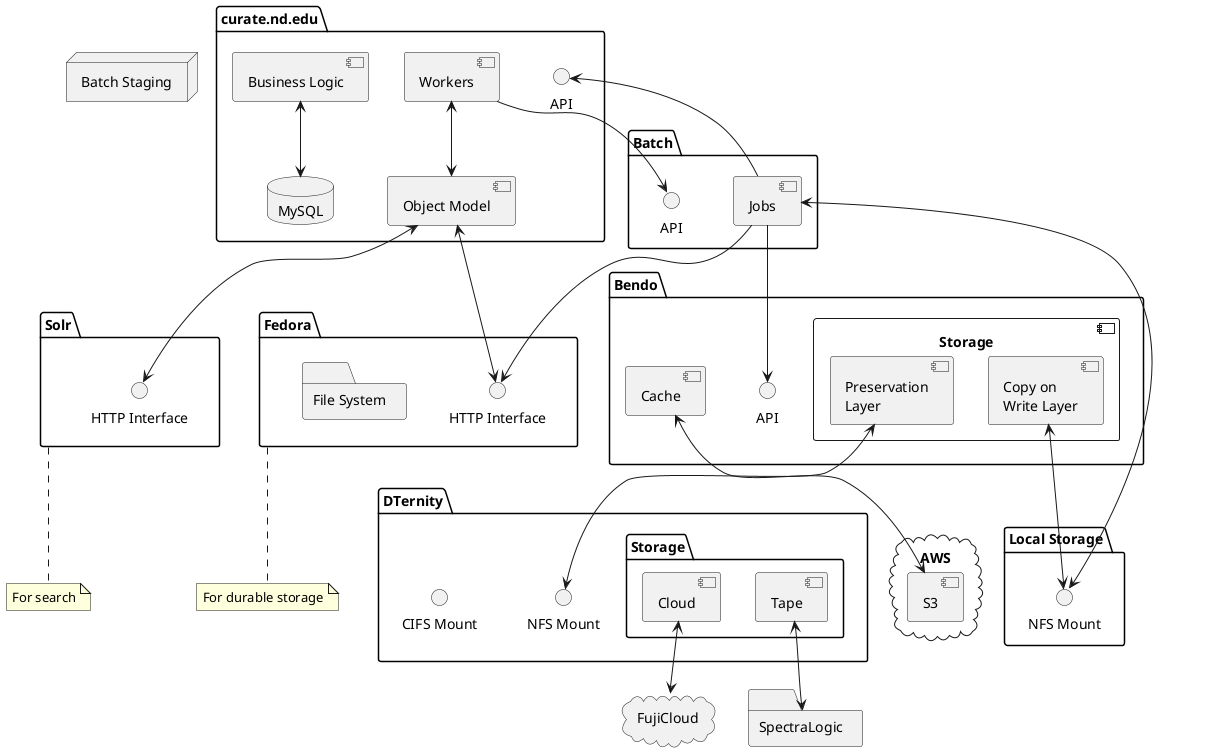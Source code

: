 # Render via PlantUML
# Generated via plantuml-preview (https://github.com/peele/plantuml-preview) in Atom
# package
# node
# folder
# frame
# cloud
# database
# interface
@startuml

package "curate.nd.edu" {
  component "Object Model" as CurateOM
  component "Workers" as CurateW
  component "Business Logic" as CurateBL
  database MySQL
  interface "API" as CurateAPI
  CurateW <--> CurateOM
  CurateBL <--> MySQL
}

package "Fedora" {
  interface "HTTP Interface" as FedoraHTTP
  folder "File System" as FedoraFS
}
note bottom of Fedora
  For durable storage
end note

package "Solr" {
  interface "HTTP Interface" as SolrHTTP
}
note bottom of Solr
  For search
end note

package "Batch" {
  interface API as BatchAPI
  component Jobs as BatchJobs
}

node "Batch Staging" {
  
}

package "Bendo" {
  interface API as BendoAPI
  component Cache as BendoC
  component Storage {
    component "Copy on\nWrite Layer" as BendoCOW
    component "Preservation\nLayer" as BendoPL
  }
}

package "DTernity" {
  interface "NFS Mount" as DTernityNFSM
  interface "CIFS Mount" as DTernityCIFSM
  package "Storage" as DTernityStorage {
    component "Cloud" as DternityCS
    component "Tape" as DternityTS
  }
}

folder "Local Storage" {
  interface "NFS Mount" as LocalNFSMount
}

folder "SpectraLogic"

cloud "FujiCloud"

cloud AWS {
  component S3
}
BendoPL <--> DTernityNFSM
CurateOM <--> FedoraHTTP
CurateOM <--> SolrHTTP
BatchJobs --> CurateAPI
BendoCOW <--> LocalNFSMount
DternityTS <--> SpectraLogic
DternityCS <--> FujiCloud
BendoC <--> S3
CurateW --> BatchAPI
BatchJobs --> BendoAPI
BatchJobs --> FedoraHTTP
BatchJobs <--> LocalNFSMount
@enduml
